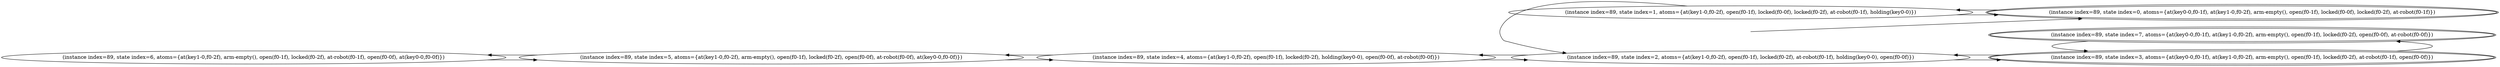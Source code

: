 digraph {
rankdir="LR"
s6[label="(instance index=89, state index=6, atoms={at(key1-0,f0-2f), arm-empty(), open(f0-1f), locked(f0-2f), at-robot(f0-1f), open(f0-0f), at(key0-0,f0-0f)})"]
s5[label="(instance index=89, state index=5, atoms={at(key1-0,f0-2f), arm-empty(), open(f0-1f), locked(f0-2f), open(f0-0f), at-robot(f0-0f), at(key0-0,f0-0f)})"]
s4[label="(instance index=89, state index=4, atoms={at(key1-0,f0-2f), open(f0-1f), locked(f0-2f), holding(key0-0), open(f0-0f), at-robot(f0-0f)})"]
s1[label="(instance index=89, state index=1, atoms={at(key1-0,f0-2f), open(f0-1f), locked(f0-0f), locked(f0-2f), at-robot(f0-1f), holding(key0-0)})"]
s2[label="(instance index=89, state index=2, atoms={at(key1-0,f0-2f), open(f0-1f), locked(f0-2f), at-robot(f0-1f), holding(key0-0), open(f0-0f)})"]
s0[peripheries=2,label="(instance index=89, state index=0, atoms={at(key0-0,f0-1f), at(key1-0,f0-2f), arm-empty(), open(f0-1f), locked(f0-0f), locked(f0-2f), at-robot(f0-1f)})"]
s3[peripheries=2,label="(instance index=89, state index=3, atoms={at(key0-0,f0-1f), at(key1-0,f0-2f), arm-empty(), open(f0-1f), locked(f0-2f), at-robot(f0-1f), open(f0-0f)})"]
s7[peripheries=2,label="(instance index=89, state index=7, atoms={at(key0-0,f0-1f), at(key1-0,f0-2f), arm-empty(), open(f0-1f), locked(f0-2f), open(f0-0f), at-robot(f0-0f)})"]
Dangling [ label = "", style = invis ]
{ rank = same; Dangling }
Dangling -> s0
{ rank = same; s0}
{ rank = same; s5}
{ rank = same; s4}
{ rank = same; s1,s2}
{ rank = same; s0,s3,s7}
{
s6->s5
}
{
s5->s6
s5->s4
}
{
s4->s5
s4->s2
}
{
s1->s2
s1->s0
s2->s4
s2->s3
}
{
s0->s1
s3->s7
s3->s2
s7->s3
}
}
